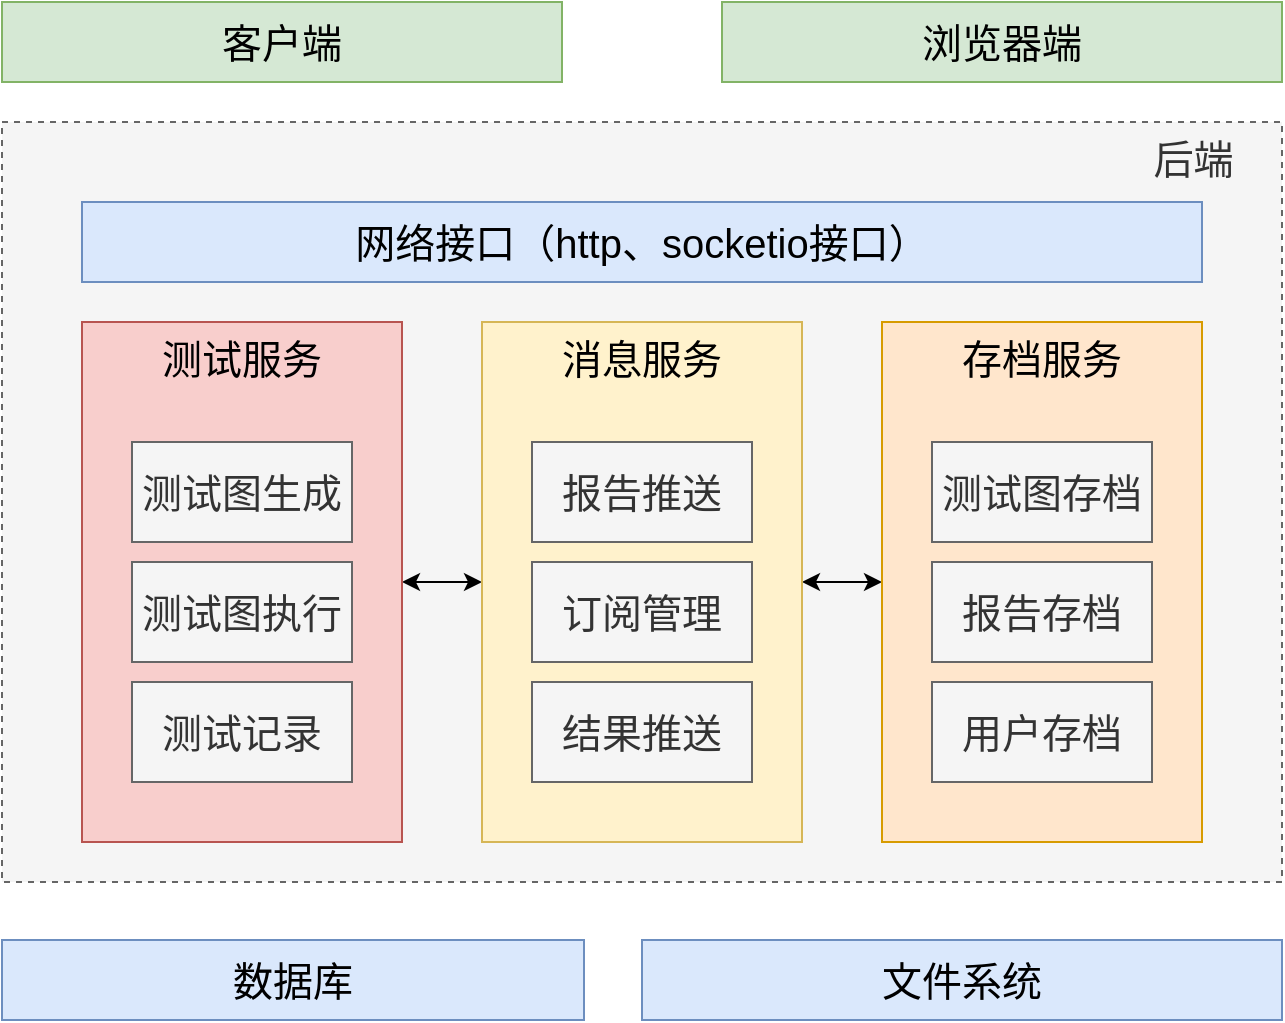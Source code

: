 <mxfile version="20.7.4" type="device"><diagram id="uJSqqhKGDzqmTVNN7lP6" name="第 1 页"><mxGraphModel dx="1134" dy="750" grid="0" gridSize="10" guides="1" tooltips="1" connect="1" arrows="1" fold="1" page="1" pageScale="1" pageWidth="827" pageHeight="1169" math="0" shadow="0"><root><mxCell id="0"/><mxCell id="1" parent="0"/><mxCell id="txnAVDYK1BOUoF8hs-uX-4" value="后端&amp;nbsp; &amp;nbsp;&amp;nbsp;" style="rounded=0;whiteSpace=wrap;html=1;fontSize=20;dashed=1;fillColor=#f5f5f5;fontColor=#333333;strokeColor=#666666;verticalAlign=top;align=right;" vertex="1" parent="1"><mxGeometry x="120" y="140" width="640" height="380" as="geometry"/></mxCell><mxCell id="txnAVDYK1BOUoF8hs-uX-1" value="网络接口（http、socketio接口）" style="rounded=0;whiteSpace=wrap;html=1;fontSize=20;fillColor=#dae8fc;strokeColor=#6c8ebf;" vertex="1" parent="1"><mxGeometry x="160" y="180" width="560" height="40" as="geometry"/></mxCell><mxCell id="txnAVDYK1BOUoF8hs-uX-2" value="客户端" style="rounded=0;whiteSpace=wrap;html=1;fontSize=20;fillColor=#d5e8d4;strokeColor=#82b366;" vertex="1" parent="1"><mxGeometry x="120" y="80" width="280" height="40" as="geometry"/></mxCell><mxCell id="txnAVDYK1BOUoF8hs-uX-3" value="浏览器端" style="rounded=0;whiteSpace=wrap;html=1;fontSize=20;fillColor=#d5e8d4;strokeColor=#82b366;" vertex="1" parent="1"><mxGeometry x="480" y="80" width="280" height="40" as="geometry"/></mxCell><mxCell id="txnAVDYK1BOUoF8hs-uX-11" style="edgeStyle=orthogonalEdgeStyle;rounded=0;orthogonalLoop=1;jettySize=auto;html=1;entryX=0;entryY=0.5;entryDx=0;entryDy=0;fontSize=20;startArrow=classic;startFill=1;" edge="1" parent="1" source="txnAVDYK1BOUoF8hs-uX-5" target="txnAVDYK1BOUoF8hs-uX-7"><mxGeometry relative="1" as="geometry"/></mxCell><mxCell id="txnAVDYK1BOUoF8hs-uX-12" style="edgeStyle=orthogonalEdgeStyle;rounded=0;orthogonalLoop=1;jettySize=auto;html=1;entryX=0;entryY=0.5;entryDx=0;entryDy=0;fontSize=20;startArrow=classic;startFill=1;" edge="1" parent="1" source="txnAVDYK1BOUoF8hs-uX-7" target="txnAVDYK1BOUoF8hs-uX-6"><mxGeometry relative="1" as="geometry"/></mxCell><mxCell id="txnAVDYK1BOUoF8hs-uX-21" value="" style="group;fillColor=#ffe6cc;strokeColor=#d79b00;container=0;" vertex="1" connectable="0" parent="1"><mxGeometry x="560" y="240" width="160" height="260" as="geometry"/></mxCell><mxCell id="txnAVDYK1BOUoF8hs-uX-6" value="存档服务" style="rounded=0;whiteSpace=wrap;html=1;fontSize=20;verticalAlign=top;fillColor=#ffe6cc;strokeColor=#d79b00;" vertex="1" parent="1"><mxGeometry x="560" y="240" width="160" height="260" as="geometry"/></mxCell><mxCell id="txnAVDYK1BOUoF8hs-uX-16" value="测试图存档" style="rounded=0;whiteSpace=wrap;html=1;fontSize=20;fillColor=#f5f5f5;fontColor=#333333;strokeColor=#666666;" vertex="1" parent="1"><mxGeometry x="585" y="300" width="110" height="50" as="geometry"/></mxCell><mxCell id="txnAVDYK1BOUoF8hs-uX-17" value="报告存档" style="rounded=0;whiteSpace=wrap;html=1;fontSize=20;fillColor=#f5f5f5;fontColor=#333333;strokeColor=#666666;" vertex="1" parent="1"><mxGeometry x="585" y="360" width="110" height="50" as="geometry"/></mxCell><mxCell id="txnAVDYK1BOUoF8hs-uX-18" value="用户存档" style="rounded=0;whiteSpace=wrap;html=1;fontSize=20;fillColor=#f5f5f5;fontColor=#333333;strokeColor=#666666;" vertex="1" parent="1"><mxGeometry x="585" y="420" width="110" height="50" as="geometry"/></mxCell><mxCell id="txnAVDYK1BOUoF8hs-uX-7" value="消息服务" style="rounded=0;whiteSpace=wrap;html=1;fontSize=20;verticalAlign=top;fillColor=#fff2cc;strokeColor=#d6b656;" vertex="1" parent="1"><mxGeometry x="360" y="240" width="160" height="260" as="geometry"/></mxCell><mxCell id="txnAVDYK1BOUoF8hs-uX-13" value="报告推送" style="rounded=0;whiteSpace=wrap;html=1;fontSize=20;fillColor=#f5f5f5;strokeColor=#666666;fontColor=#333333;" vertex="1" parent="1"><mxGeometry x="385" y="300" width="110" height="50" as="geometry"/></mxCell><mxCell id="txnAVDYK1BOUoF8hs-uX-14" value="订阅管理" style="rounded=0;whiteSpace=wrap;html=1;fontSize=20;fillColor=#f5f5f5;strokeColor=#666666;fontColor=#333333;" vertex="1" parent="1"><mxGeometry x="385" y="360" width="110" height="50" as="geometry"/></mxCell><mxCell id="txnAVDYK1BOUoF8hs-uX-15" value="结果推送" style="rounded=0;whiteSpace=wrap;html=1;fontSize=20;fillColor=#f5f5f5;strokeColor=#666666;fontColor=#333333;" vertex="1" parent="1"><mxGeometry x="385" y="420" width="110" height="50" as="geometry"/></mxCell><mxCell id="txnAVDYK1BOUoF8hs-uX-5" value="测试服务" style="rounded=0;whiteSpace=wrap;html=1;fontSize=20;verticalAlign=top;fillColor=#f8cecc;strokeColor=#b85450;" vertex="1" parent="1"><mxGeometry x="160" y="240" width="160" height="260" as="geometry"/></mxCell><mxCell id="txnAVDYK1BOUoF8hs-uX-8" value="测试图生成" style="rounded=0;whiteSpace=wrap;html=1;fontSize=20;fillColor=#f5f5f5;fontColor=#333333;strokeColor=#666666;" vertex="1" parent="1"><mxGeometry x="185" y="300" width="110" height="50" as="geometry"/></mxCell><mxCell id="txnAVDYK1BOUoF8hs-uX-9" value="测试图执行" style="rounded=0;whiteSpace=wrap;html=1;fontSize=20;fillColor=#f5f5f5;fontColor=#333333;strokeColor=#666666;" vertex="1" parent="1"><mxGeometry x="185" y="360" width="110" height="50" as="geometry"/></mxCell><mxCell id="txnAVDYK1BOUoF8hs-uX-10" value="测试记录" style="rounded=0;whiteSpace=wrap;html=1;fontSize=20;fillColor=#f5f5f5;fontColor=#333333;strokeColor=#666666;" vertex="1" parent="1"><mxGeometry x="185" y="420" width="110" height="50" as="geometry"/></mxCell><mxCell id="txnAVDYK1BOUoF8hs-uX-23" value="数据库" style="rounded=0;whiteSpace=wrap;html=1;fontSize=20;fillColor=#dae8fc;strokeColor=#6c8ebf;" vertex="1" parent="1"><mxGeometry x="120" y="549" width="291" height="40" as="geometry"/></mxCell><mxCell id="txnAVDYK1BOUoF8hs-uX-24" value="文件系统" style="rounded=0;whiteSpace=wrap;html=1;fontSize=20;fillColor=#dae8fc;strokeColor=#6c8ebf;" vertex="1" parent="1"><mxGeometry x="440" y="549" width="320" height="40" as="geometry"/></mxCell></root></mxGraphModel></diagram></mxfile>